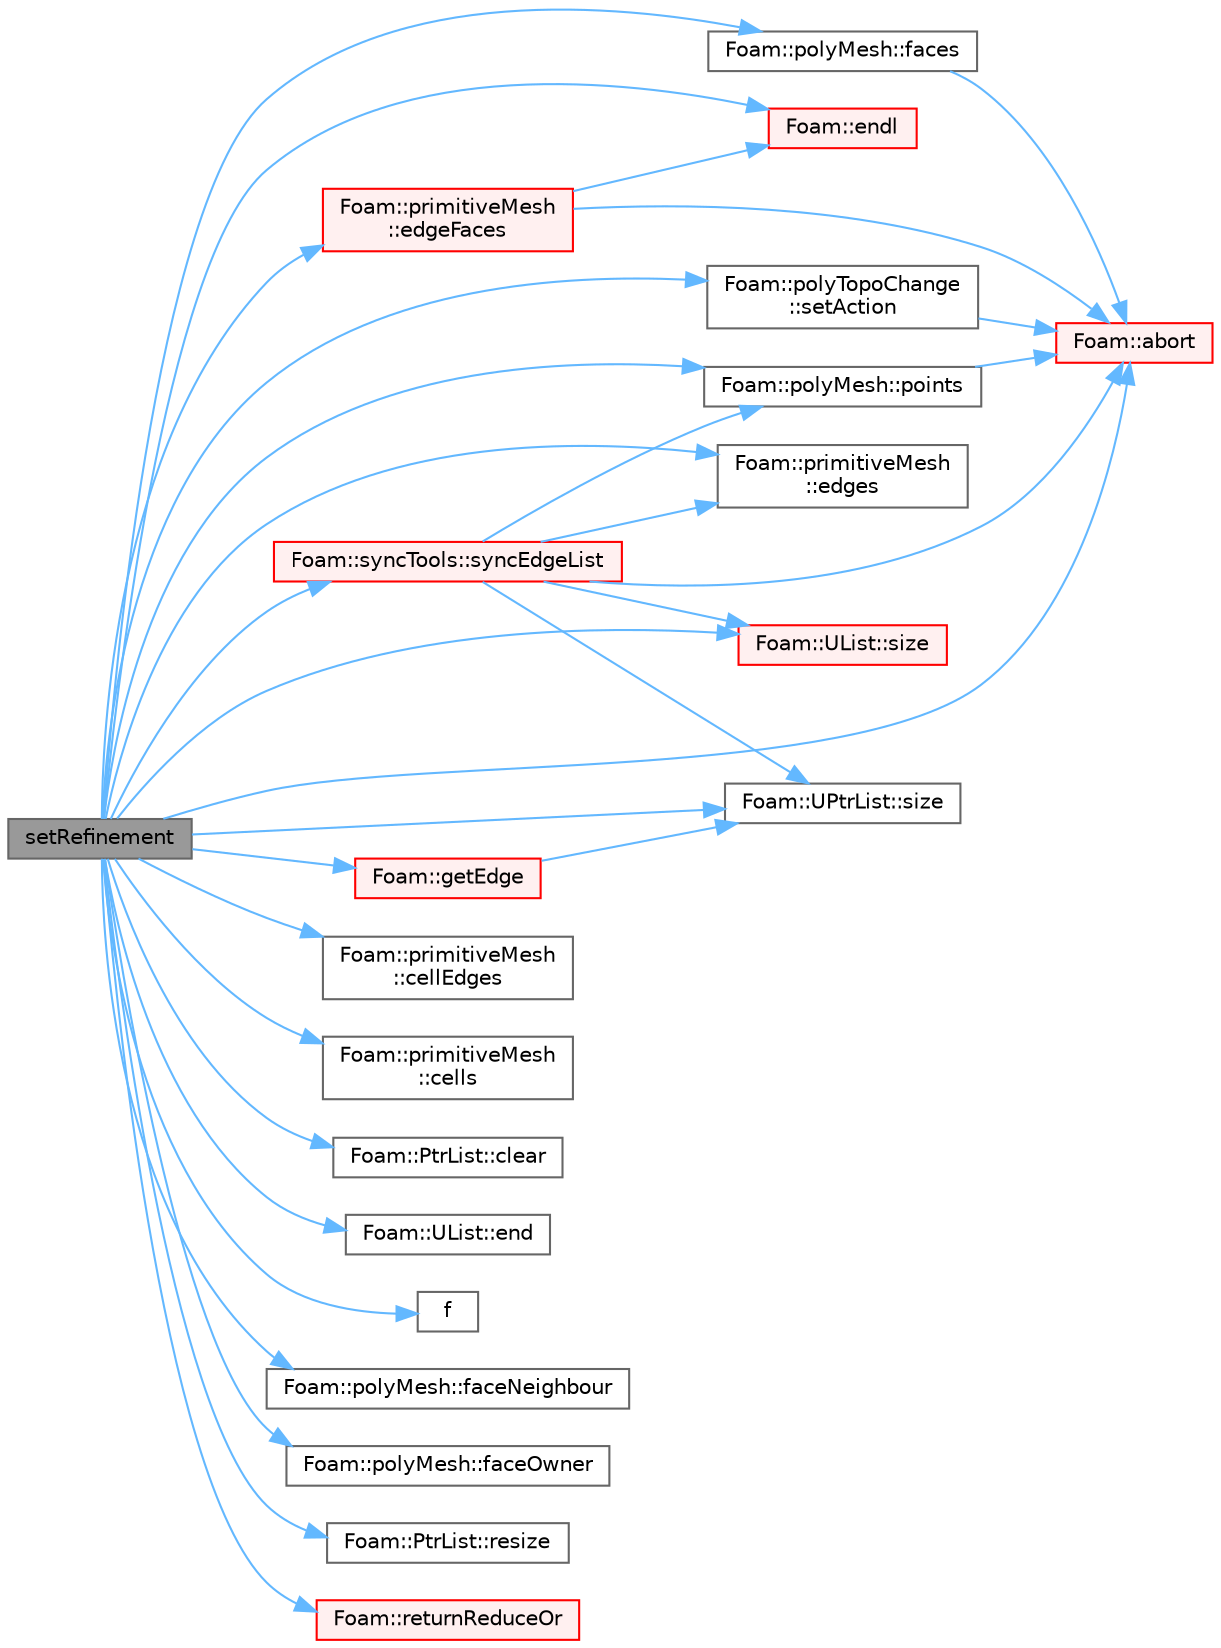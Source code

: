 digraph "setRefinement"
{
 // LATEX_PDF_SIZE
  bgcolor="transparent";
  edge [fontname=Helvetica,fontsize=10,labelfontname=Helvetica,labelfontsize=10];
  node [fontname=Helvetica,fontsize=10,shape=box,height=0.2,width=0.4];
  rankdir="LR";
  Node1 [id="Node000001",label="setRefinement",height=0.2,width=0.4,color="gray40", fillcolor="grey60", style="filled", fontcolor="black",tooltip=" "];
  Node1 -> Node2 [id="edge1_Node000001_Node000002",color="steelblue1",style="solid",tooltip=" "];
  Node2 [id="Node000002",label="Foam::abort",height=0.2,width=0.4,color="red", fillcolor="#FFF0F0", style="filled",URL="$namespaceFoam.html#aa346d711a4494a48e7c8aa9316f24263",tooltip=" "];
  Node1 -> Node4 [id="edge2_Node000001_Node000004",color="steelblue1",style="solid",tooltip=" "];
  Node4 [id="Node000004",label="Foam::primitiveMesh\l::cellEdges",height=0.2,width=0.4,color="grey40", fillcolor="white", style="filled",URL="$classFoam_1_1primitiveMesh.html#a29ec14ff1e343af734485c48f0cf7856",tooltip=" "];
  Node1 -> Node5 [id="edge3_Node000001_Node000005",color="steelblue1",style="solid",tooltip=" "];
  Node5 [id="Node000005",label="Foam::primitiveMesh\l::cells",height=0.2,width=0.4,color="grey40", fillcolor="white", style="filled",URL="$classFoam_1_1primitiveMesh.html#af19bf800d725a623c7b1d0101d65e7d3",tooltip=" "];
  Node1 -> Node6 [id="edge4_Node000001_Node000006",color="steelblue1",style="solid",tooltip=" "];
  Node6 [id="Node000006",label="Foam::PtrList::clear",height=0.2,width=0.4,color="grey40", fillcolor="white", style="filled",URL="$classFoam_1_1PtrList.html#ac8bb3912a3ce86b15842e79d0b421204",tooltip=" "];
  Node1 -> Node7 [id="edge5_Node000001_Node000007",color="steelblue1",style="solid",tooltip=" "];
  Node7 [id="Node000007",label="Foam::primitiveMesh\l::edgeFaces",height=0.2,width=0.4,color="red", fillcolor="#FFF0F0", style="filled",URL="$classFoam_1_1primitiveMesh.html#ad38ecd2902727a890ebd437731c271c8",tooltip=" "];
  Node7 -> Node2 [id="edge6_Node000007_Node000002",color="steelblue1",style="solid",tooltip=" "];
  Node7 -> Node8 [id="edge7_Node000007_Node000008",color="steelblue1",style="solid",tooltip=" "];
  Node8 [id="Node000008",label="Foam::endl",height=0.2,width=0.4,color="red", fillcolor="#FFF0F0", style="filled",URL="$namespaceFoam.html#a7d5eca45a323264dc5fe811500ebda47",tooltip=" "];
  Node1 -> Node22 [id="edge8_Node000001_Node000022",color="steelblue1",style="solid",tooltip=" "];
  Node22 [id="Node000022",label="Foam::primitiveMesh\l::edges",height=0.2,width=0.4,color="grey40", fillcolor="white", style="filled",URL="$classFoam_1_1primitiveMesh.html#a21d764179912ddda5c6f95193c289846",tooltip=" "];
  Node1 -> Node23 [id="edge9_Node000001_Node000023",color="steelblue1",style="solid",tooltip=" "];
  Node23 [id="Node000023",label="Foam::UList::end",height=0.2,width=0.4,color="grey40", fillcolor="white", style="filled",URL="$classFoam_1_1UList.html#a4ab90978923ea252529f554488ee5b5e",tooltip=" "];
  Node1 -> Node8 [id="edge10_Node000001_Node000008",color="steelblue1",style="solid",tooltip=" "];
  Node1 -> Node13 [id="edge11_Node000001_Node000013",color="steelblue1",style="solid",tooltip=" "];
  Node13 [id="Node000013",label="f",height=0.2,width=0.4,color="grey40", fillcolor="white", style="filled",URL="$readKivaGrid_8H.html#a888be93833ac7a23170555c69c690288",tooltip=" "];
  Node1 -> Node24 [id="edge12_Node000001_Node000024",color="steelblue1",style="solid",tooltip=" "];
  Node24 [id="Node000024",label="Foam::polyMesh::faceNeighbour",height=0.2,width=0.4,color="grey40", fillcolor="white", style="filled",URL="$classFoam_1_1polyMesh.html#a9fb57b52c700ed61f09ada65412d13e3",tooltip=" "];
  Node1 -> Node25 [id="edge13_Node000001_Node000025",color="steelblue1",style="solid",tooltip=" "];
  Node25 [id="Node000025",label="Foam::polyMesh::faceOwner",height=0.2,width=0.4,color="grey40", fillcolor="white", style="filled",URL="$classFoam_1_1polyMesh.html#a57752b49bfee23ca1944c3fb0493974f",tooltip=" "];
  Node1 -> Node26 [id="edge14_Node000001_Node000026",color="steelblue1",style="solid",tooltip=" "];
  Node26 [id="Node000026",label="Foam::polyMesh::faces",height=0.2,width=0.4,color="grey40", fillcolor="white", style="filled",URL="$classFoam_1_1polyMesh.html#a431c0a24765f0bb6d32f6a03ce0e9b57",tooltip=" "];
  Node26 -> Node2 [id="edge15_Node000026_Node000002",color="steelblue1",style="solid",tooltip=" "];
  Node1 -> Node27 [id="edge16_Node000001_Node000027",color="steelblue1",style="solid",tooltip=" "];
  Node27 [id="Node000027",label="Foam::getEdge",height=0.2,width=0.4,color="red", fillcolor="#FFF0F0", style="filled",URL="$namespaceFoam.html#a3ba182158a64565f770061ad62971836",tooltip=" "];
  Node27 -> Node17 [id="edge17_Node000027_Node000017",color="steelblue1",style="solid",tooltip=" "];
  Node17 [id="Node000017",label="Foam::UPtrList::size",height=0.2,width=0.4,color="grey40", fillcolor="white", style="filled",URL="$classFoam_1_1UPtrList.html#a95603446b248fe1ecf5dc59bcc2eaff0",tooltip=" "];
  Node1 -> Node31 [id="edge18_Node000001_Node000031",color="steelblue1",style="solid",tooltip=" "];
  Node31 [id="Node000031",label="Foam::polyMesh::points",height=0.2,width=0.4,color="grey40", fillcolor="white", style="filled",URL="$classFoam_1_1polyMesh.html#ac44123fc1265297c41a43c3b62fdb4c2",tooltip=" "];
  Node31 -> Node2 [id="edge19_Node000031_Node000002",color="steelblue1",style="solid",tooltip=" "];
  Node1 -> Node16 [id="edge20_Node000001_Node000016",color="steelblue1",style="solid",tooltip=" "];
  Node16 [id="Node000016",label="Foam::PtrList::resize",height=0.2,width=0.4,color="grey40", fillcolor="white", style="filled",URL="$classFoam_1_1PtrList.html#af4e0ad67cce84dd8126a19abedad9d56",tooltip=" "];
  Node1 -> Node32 [id="edge21_Node000001_Node000032",color="steelblue1",style="solid",tooltip=" "];
  Node32 [id="Node000032",label="Foam::returnReduceOr",height=0.2,width=0.4,color="red", fillcolor="#FFF0F0", style="filled",URL="$namespaceFoam.html#a2e469ccb2cea405f7ddd435d8de00ceb",tooltip=" "];
  Node1 -> Node34 [id="edge22_Node000001_Node000034",color="steelblue1",style="solid",tooltip=" "];
  Node34 [id="Node000034",label="Foam::polyTopoChange\l::setAction",height=0.2,width=0.4,color="grey40", fillcolor="white", style="filled",URL="$classFoam_1_1polyTopoChange.html#a40a23962b792d24f4cb999f5b55aece2",tooltip=" "];
  Node34 -> Node2 [id="edge23_Node000034_Node000002",color="steelblue1",style="solid",tooltip=" "];
  Node1 -> Node17 [id="edge24_Node000001_Node000017",color="steelblue1",style="solid",tooltip=" "];
  Node1 -> Node18 [id="edge25_Node000001_Node000018",color="steelblue1",style="solid",tooltip=" "];
  Node18 [id="Node000018",label="Foam::UList::size",height=0.2,width=0.4,color="red", fillcolor="#FFF0F0", style="filled",URL="$classFoam_1_1UList.html#ac1fc1d9dab324bb1b8452c7aa4813026",tooltip=" "];
  Node1 -> Node35 [id="edge26_Node000001_Node000035",color="steelblue1",style="solid",tooltip=" "];
  Node35 [id="Node000035",label="Foam::syncTools::syncEdgeList",height=0.2,width=0.4,color="red", fillcolor="#FFF0F0", style="filled",URL="$classFoam_1_1syncTools.html#af9a38e7e948154f3a2e5d5b5f8afd267",tooltip=" "];
  Node35 -> Node2 [id="edge27_Node000035_Node000002",color="steelblue1",style="solid",tooltip=" "];
  Node35 -> Node22 [id="edge28_Node000035_Node000022",color="steelblue1",style="solid",tooltip=" "];
  Node35 -> Node31 [id="edge29_Node000035_Node000031",color="steelblue1",style="solid",tooltip=" "];
  Node35 -> Node17 [id="edge30_Node000035_Node000017",color="steelblue1",style="solid",tooltip=" "];
  Node35 -> Node18 [id="edge31_Node000035_Node000018",color="steelblue1",style="solid",tooltip=" "];
}

